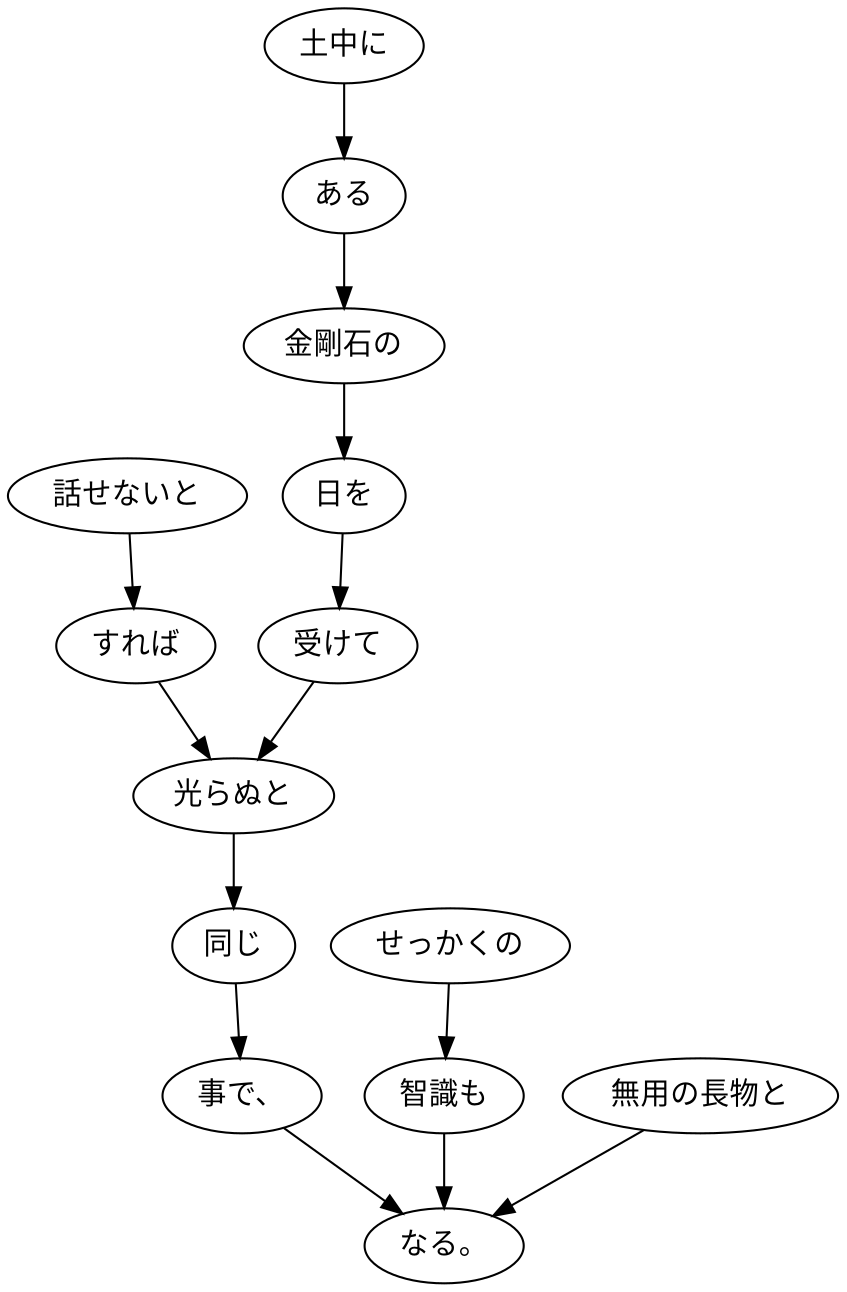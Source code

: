 digraph graph1804 {
	node0 [label="話せないと"];
	node1 [label="すれば"];
	node2 [label="土中に"];
	node3 [label="ある"];
	node4 [label="金剛石の"];
	node5 [label="日を"];
	node6 [label="受けて"];
	node7 [label="光らぬと"];
	node8 [label="同じ"];
	node9 [label="事で、"];
	node10 [label="せっかくの"];
	node11 [label="智識も"];
	node12 [label="無用の長物と"];
	node13 [label="なる。"];
	node0 -> node1;
	node1 -> node7;
	node2 -> node3;
	node3 -> node4;
	node4 -> node5;
	node5 -> node6;
	node6 -> node7;
	node7 -> node8;
	node8 -> node9;
	node9 -> node13;
	node10 -> node11;
	node11 -> node13;
	node12 -> node13;
}
